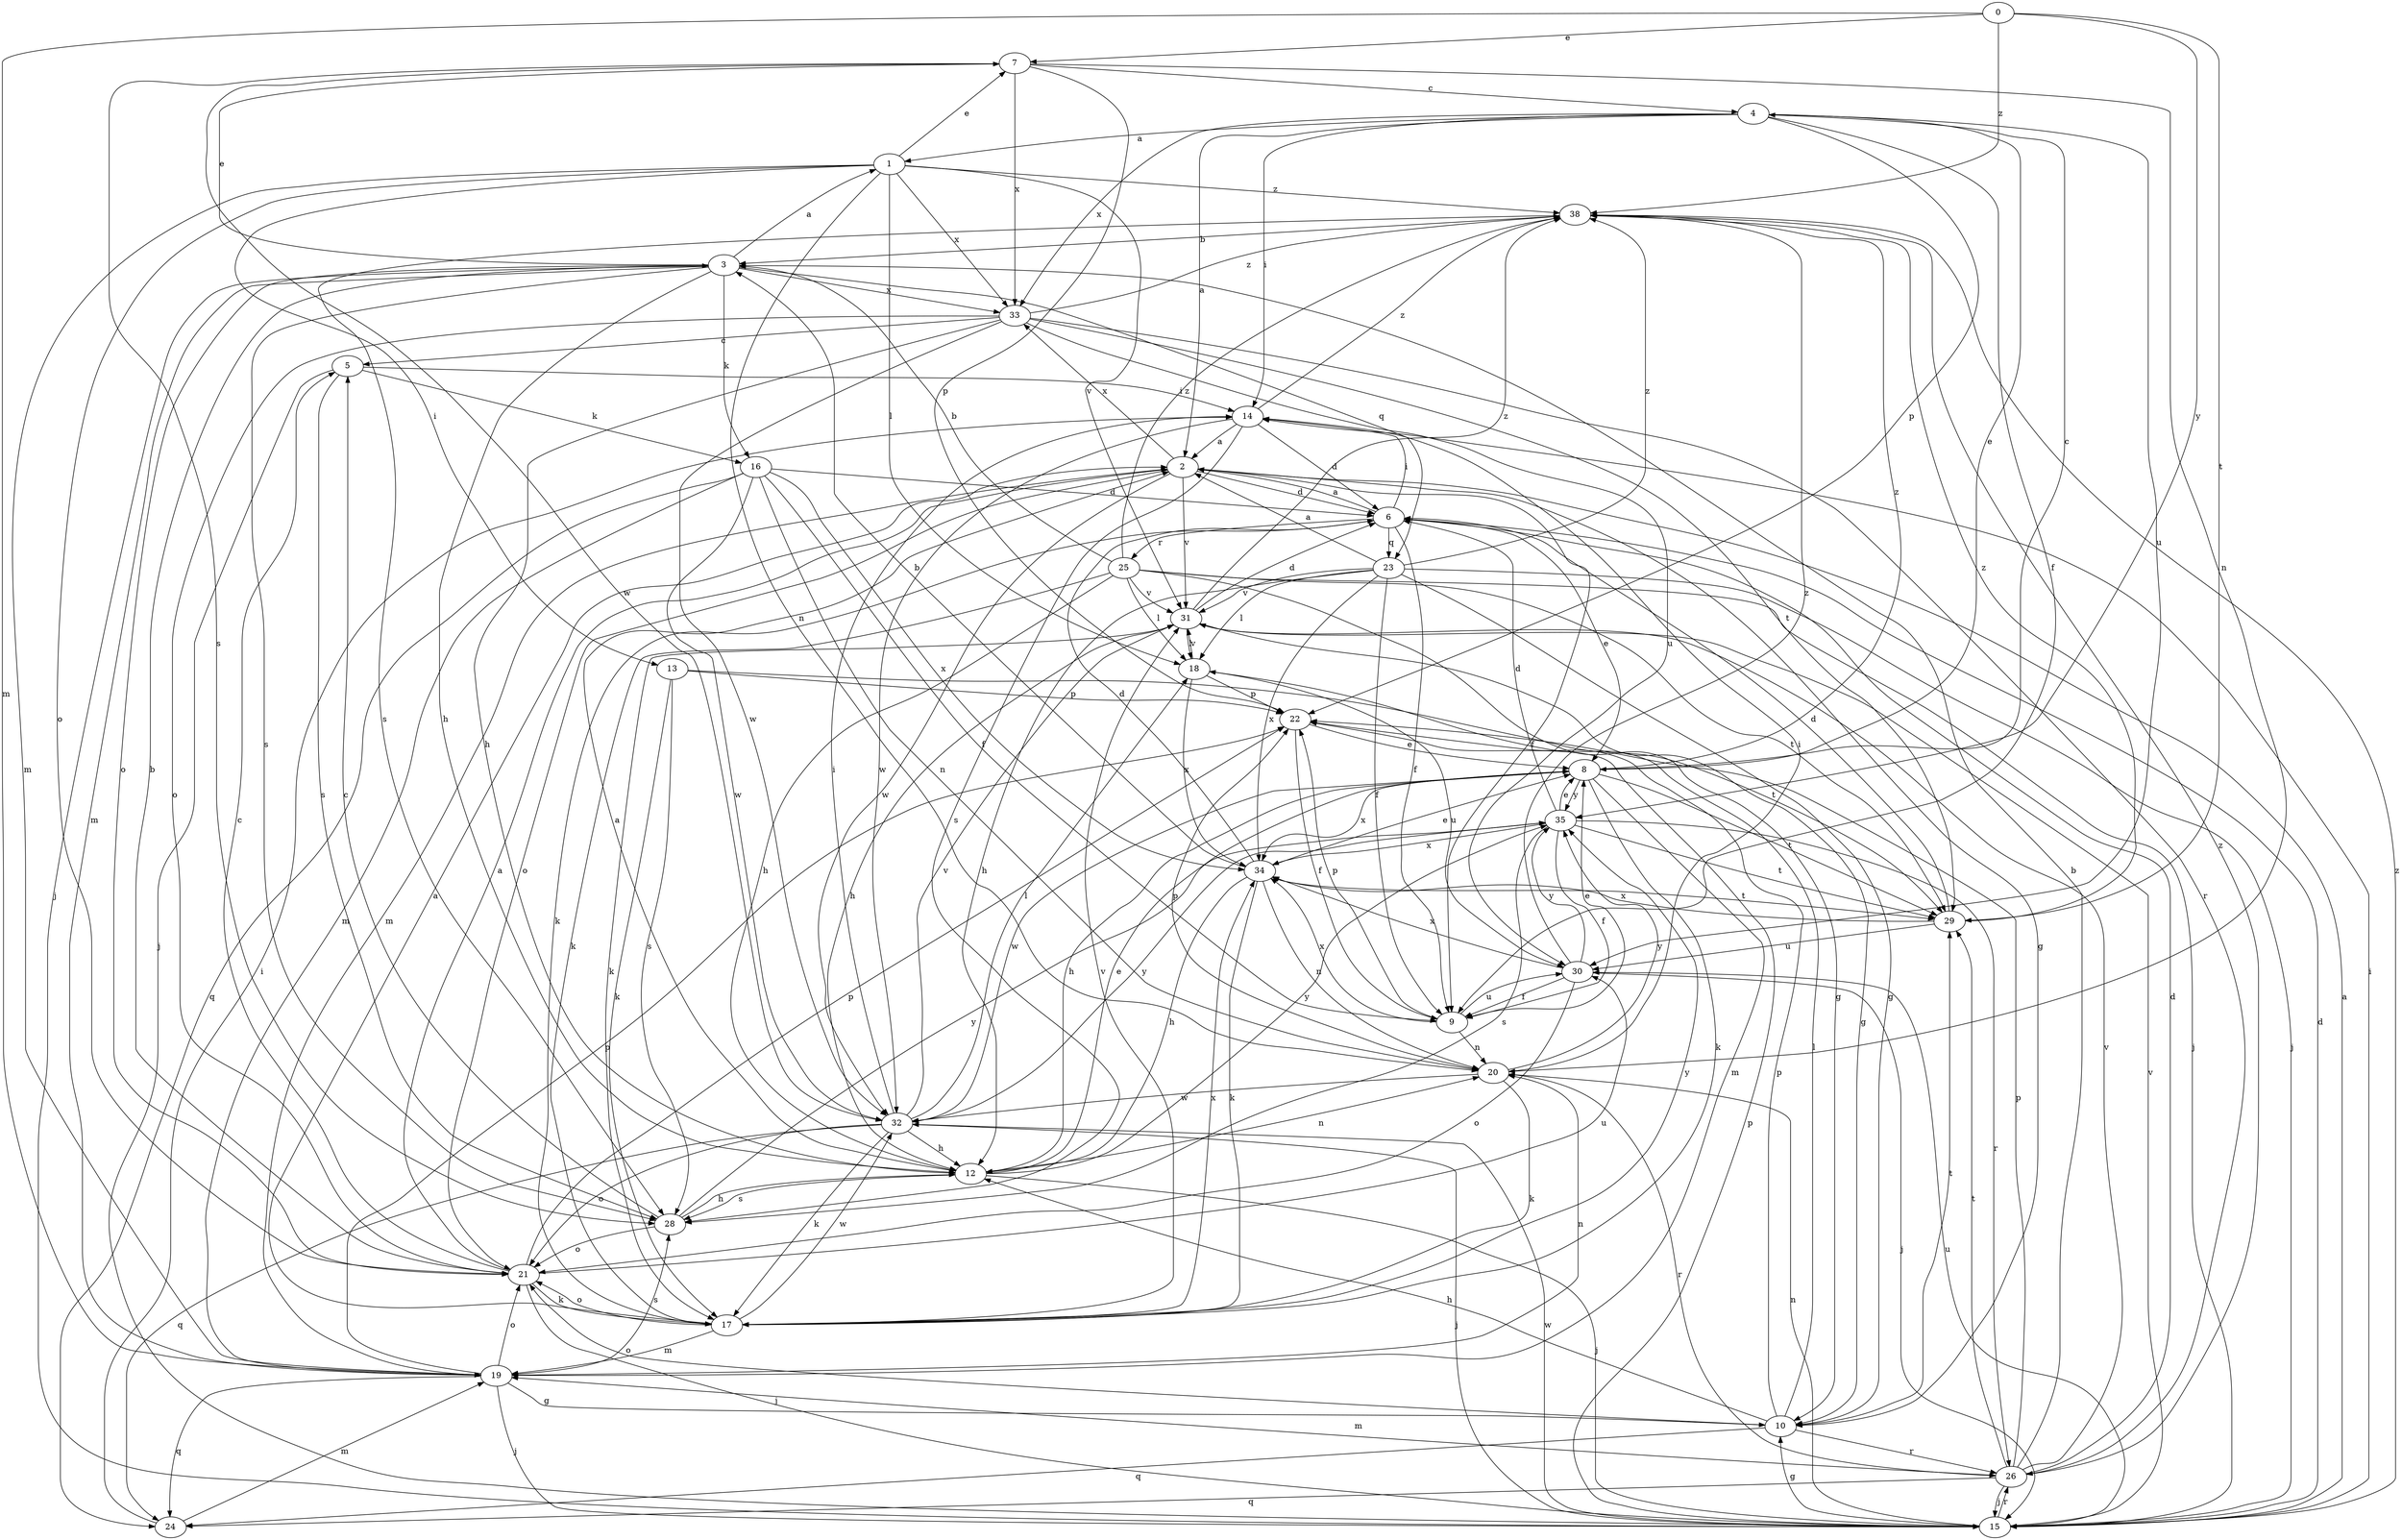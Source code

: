 strict digraph  {
0;
1;
2;
3;
4;
5;
6;
7;
8;
9;
10;
12;
13;
14;
15;
16;
17;
18;
19;
20;
21;
22;
23;
24;
25;
26;
28;
29;
30;
31;
32;
33;
34;
35;
38;
0 -> 7  [label=e];
0 -> 19  [label=m];
0 -> 29  [label=t];
0 -> 35  [label=y];
0 -> 38  [label=z];
1 -> 7  [label=e];
1 -> 13  [label=i];
1 -> 18  [label=l];
1 -> 19  [label=m];
1 -> 20  [label=n];
1 -> 21  [label=o];
1 -> 31  [label=v];
1 -> 33  [label=x];
1 -> 38  [label=z];
2 -> 6  [label=d];
2 -> 9  [label=f];
2 -> 10  [label=g];
2 -> 19  [label=m];
2 -> 21  [label=o];
2 -> 31  [label=v];
2 -> 32  [label=w];
2 -> 33  [label=x];
3 -> 1  [label=a];
3 -> 7  [label=e];
3 -> 12  [label=h];
3 -> 15  [label=j];
3 -> 16  [label=k];
3 -> 19  [label=m];
3 -> 21  [label=o];
3 -> 23  [label=q];
3 -> 28  [label=s];
3 -> 33  [label=x];
4 -> 1  [label=a];
4 -> 2  [label=a];
4 -> 8  [label=e];
4 -> 9  [label=f];
4 -> 14  [label=i];
4 -> 22  [label=p];
4 -> 30  [label=u];
4 -> 33  [label=x];
5 -> 14  [label=i];
5 -> 15  [label=j];
5 -> 16  [label=k];
5 -> 28  [label=s];
6 -> 2  [label=a];
6 -> 8  [label=e];
6 -> 9  [label=f];
6 -> 14  [label=i];
6 -> 17  [label=k];
6 -> 23  [label=q];
6 -> 25  [label=r];
7 -> 4  [label=c];
7 -> 20  [label=n];
7 -> 22  [label=p];
7 -> 28  [label=s];
7 -> 32  [label=w];
7 -> 33  [label=x];
8 -> 4  [label=c];
8 -> 12  [label=h];
8 -> 17  [label=k];
8 -> 19  [label=m];
8 -> 29  [label=t];
8 -> 32  [label=w];
8 -> 34  [label=x];
8 -> 35  [label=y];
8 -> 38  [label=z];
9 -> 8  [label=e];
9 -> 20  [label=n];
9 -> 22  [label=p];
9 -> 30  [label=u];
9 -> 34  [label=x];
10 -> 12  [label=h];
10 -> 18  [label=l];
10 -> 21  [label=o];
10 -> 22  [label=p];
10 -> 24  [label=q];
10 -> 26  [label=r];
10 -> 29  [label=t];
12 -> 2  [label=a];
12 -> 8  [label=e];
12 -> 15  [label=j];
12 -> 20  [label=n];
12 -> 28  [label=s];
12 -> 35  [label=y];
13 -> 17  [label=k];
13 -> 22  [label=p];
13 -> 28  [label=s];
13 -> 29  [label=t];
14 -> 2  [label=a];
14 -> 6  [label=d];
14 -> 28  [label=s];
14 -> 32  [label=w];
14 -> 38  [label=z];
15 -> 2  [label=a];
15 -> 6  [label=d];
15 -> 10  [label=g];
15 -> 14  [label=i];
15 -> 20  [label=n];
15 -> 22  [label=p];
15 -> 26  [label=r];
15 -> 30  [label=u];
15 -> 31  [label=v];
15 -> 32  [label=w];
15 -> 38  [label=z];
16 -> 6  [label=d];
16 -> 9  [label=f];
16 -> 19  [label=m];
16 -> 20  [label=n];
16 -> 24  [label=q];
16 -> 32  [label=w];
16 -> 34  [label=x];
17 -> 2  [label=a];
17 -> 19  [label=m];
17 -> 21  [label=o];
17 -> 31  [label=v];
17 -> 32  [label=w];
17 -> 34  [label=x];
17 -> 35  [label=y];
18 -> 22  [label=p];
18 -> 30  [label=u];
18 -> 31  [label=v];
18 -> 34  [label=x];
19 -> 10  [label=g];
19 -> 15  [label=j];
19 -> 20  [label=n];
19 -> 21  [label=o];
19 -> 22  [label=p];
19 -> 24  [label=q];
19 -> 28  [label=s];
20 -> 14  [label=i];
20 -> 17  [label=k];
20 -> 22  [label=p];
20 -> 26  [label=r];
20 -> 32  [label=w];
20 -> 35  [label=y];
21 -> 2  [label=a];
21 -> 3  [label=b];
21 -> 5  [label=c];
21 -> 15  [label=j];
21 -> 17  [label=k];
21 -> 22  [label=p];
21 -> 30  [label=u];
22 -> 8  [label=e];
22 -> 9  [label=f];
23 -> 2  [label=a];
23 -> 9  [label=f];
23 -> 10  [label=g];
23 -> 12  [label=h];
23 -> 15  [label=j];
23 -> 18  [label=l];
23 -> 31  [label=v];
23 -> 34  [label=x];
23 -> 38  [label=z];
24 -> 14  [label=i];
24 -> 19  [label=m];
25 -> 3  [label=b];
25 -> 10  [label=g];
25 -> 12  [label=h];
25 -> 15  [label=j];
25 -> 17  [label=k];
25 -> 18  [label=l];
25 -> 29  [label=t];
25 -> 31  [label=v];
25 -> 38  [label=z];
26 -> 3  [label=b];
26 -> 6  [label=d];
26 -> 15  [label=j];
26 -> 19  [label=m];
26 -> 22  [label=p];
26 -> 24  [label=q];
26 -> 29  [label=t];
26 -> 31  [label=v];
26 -> 38  [label=z];
28 -> 5  [label=c];
28 -> 12  [label=h];
28 -> 21  [label=o];
28 -> 35  [label=y];
29 -> 6  [label=d];
29 -> 30  [label=u];
29 -> 34  [label=x];
29 -> 38  [label=z];
30 -> 9  [label=f];
30 -> 15  [label=j];
30 -> 21  [label=o];
30 -> 34  [label=x];
30 -> 35  [label=y];
30 -> 38  [label=z];
31 -> 6  [label=d];
31 -> 10  [label=g];
31 -> 12  [label=h];
31 -> 17  [label=k];
31 -> 18  [label=l];
31 -> 38  [label=z];
32 -> 12  [label=h];
32 -> 14  [label=i];
32 -> 15  [label=j];
32 -> 17  [label=k];
32 -> 18  [label=l];
32 -> 21  [label=o];
32 -> 24  [label=q];
32 -> 31  [label=v];
32 -> 35  [label=y];
33 -> 5  [label=c];
33 -> 12  [label=h];
33 -> 21  [label=o];
33 -> 26  [label=r];
33 -> 29  [label=t];
33 -> 30  [label=u];
33 -> 32  [label=w];
33 -> 38  [label=z];
34 -> 3  [label=b];
34 -> 6  [label=d];
34 -> 8  [label=e];
34 -> 12  [label=h];
34 -> 17  [label=k];
34 -> 20  [label=n];
34 -> 29  [label=t];
35 -> 6  [label=d];
35 -> 8  [label=e];
35 -> 9  [label=f];
35 -> 26  [label=r];
35 -> 28  [label=s];
35 -> 29  [label=t];
35 -> 34  [label=x];
38 -> 3  [label=b];
38 -> 28  [label=s];
}
